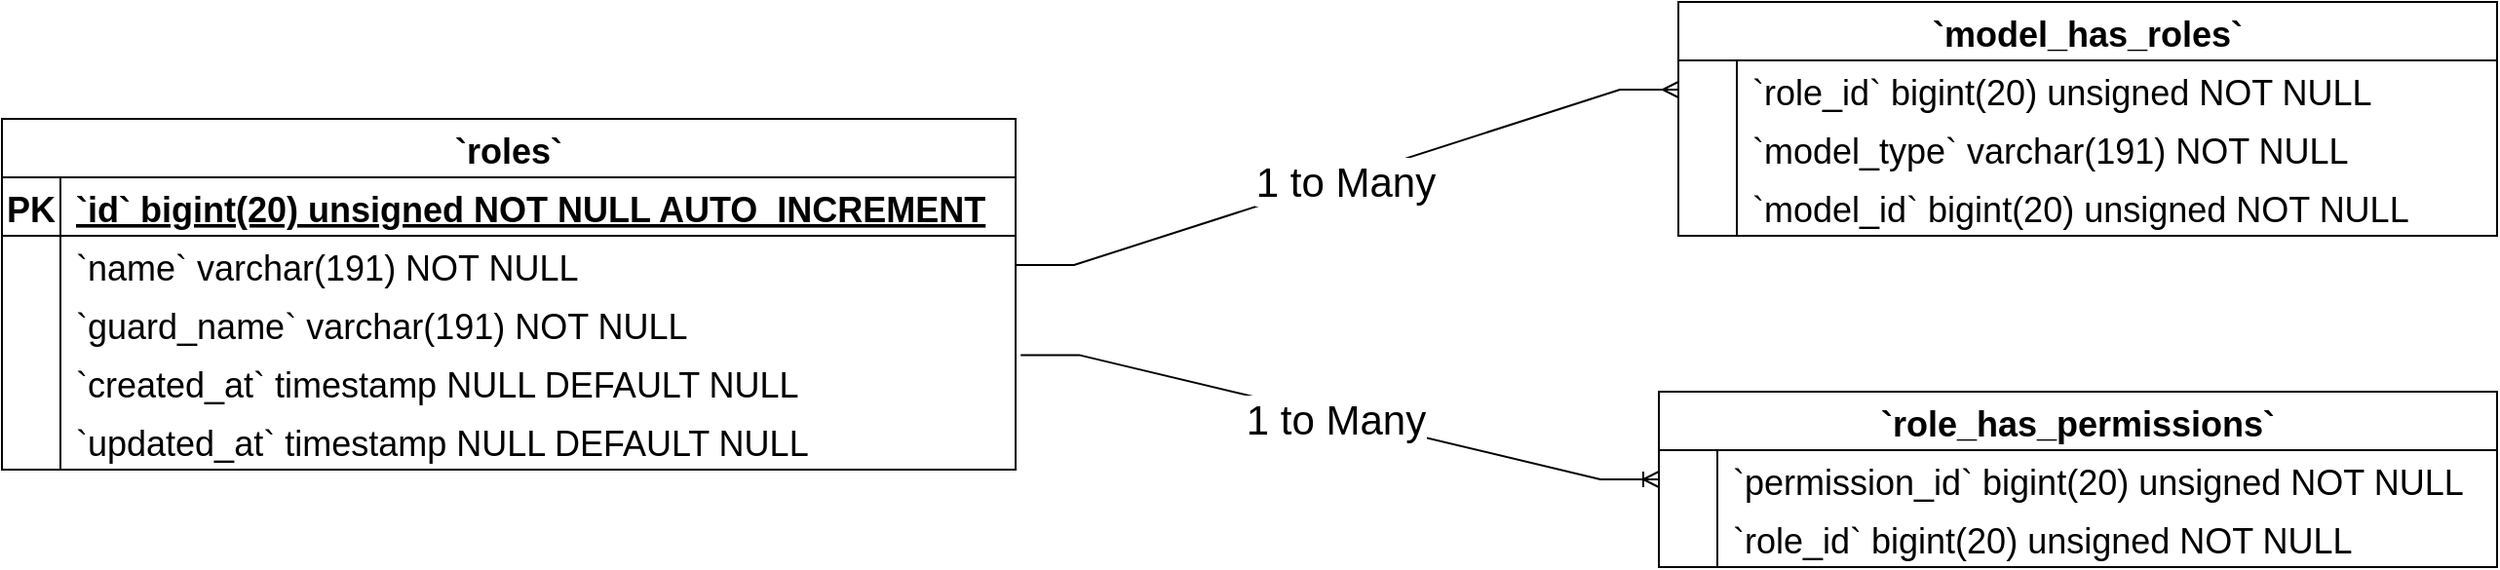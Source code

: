 <mxfile version="24.3.0" type="github">
  <diagram name="Page-1" id="-nVl9dI_bSRltQV4j710">
    <mxGraphModel dx="1900" dy="557" grid="1" gridSize="10" guides="1" tooltips="1" connect="1" arrows="1" fold="1" page="1" pageScale="1" pageWidth="850" pageHeight="1100" math="0" shadow="0">
      <root>
        <mxCell id="0" />
        <mxCell id="1" parent="0" />
        <mxCell id="IKZf5ahp8PCbgs2D7Txt-1" value="`roles`" style="shape=table;startSize=30;container=1;collapsible=1;childLayout=tableLayout;fixedRows=1;rowLines=0;fontStyle=1;align=center;resizeLast=1;fontSize=18;" parent="1" vertex="1">
          <mxGeometry x="-570" y="260" width="520" height="180" as="geometry" />
        </mxCell>
        <mxCell id="IKZf5ahp8PCbgs2D7Txt-2" value="" style="shape=tableRow;horizontal=0;startSize=0;swimlaneHead=0;swimlaneBody=0;fillColor=none;collapsible=0;dropTarget=0;points=[[0,0.5],[1,0.5]];portConstraint=eastwest;strokeColor=inherit;top=0;left=0;right=0;bottom=1;fontSize=18;" parent="IKZf5ahp8PCbgs2D7Txt-1" vertex="1">
          <mxGeometry y="30" width="520" height="30" as="geometry" />
        </mxCell>
        <mxCell id="IKZf5ahp8PCbgs2D7Txt-3" value="PK" style="shape=partialRectangle;overflow=hidden;connectable=0;fillColor=none;strokeColor=inherit;top=0;left=0;bottom=0;right=0;fontStyle=1;fontSize=18;" parent="IKZf5ahp8PCbgs2D7Txt-2" vertex="1">
          <mxGeometry width="30" height="30" as="geometry">
            <mxRectangle width="30" height="30" as="alternateBounds" />
          </mxGeometry>
        </mxCell>
        <mxCell id="IKZf5ahp8PCbgs2D7Txt-4" value="`id` bigint(20) unsigned NOT NULL AUTO_INCREMENT" style="shape=partialRectangle;overflow=hidden;connectable=0;fillColor=none;align=left;strokeColor=inherit;top=0;left=0;bottom=0;right=0;spacingLeft=6;fontStyle=5;fontSize=18;" parent="IKZf5ahp8PCbgs2D7Txt-2" vertex="1">
          <mxGeometry x="30" width="490" height="30" as="geometry">
            <mxRectangle width="490" height="30" as="alternateBounds" />
          </mxGeometry>
        </mxCell>
        <mxCell id="IKZf5ahp8PCbgs2D7Txt-5" value="" style="shape=tableRow;horizontal=0;startSize=0;swimlaneHead=0;swimlaneBody=0;fillColor=none;collapsible=0;dropTarget=0;points=[[0,0.5],[1,0.5]];portConstraint=eastwest;strokeColor=inherit;top=0;left=0;right=0;bottom=0;fontSize=18;" parent="IKZf5ahp8PCbgs2D7Txt-1" vertex="1">
          <mxGeometry y="60" width="520" height="30" as="geometry" />
        </mxCell>
        <mxCell id="IKZf5ahp8PCbgs2D7Txt-6" value="" style="shape=partialRectangle;overflow=hidden;connectable=0;fillColor=none;strokeColor=inherit;top=0;left=0;bottom=0;right=0;fontSize=18;" parent="IKZf5ahp8PCbgs2D7Txt-5" vertex="1">
          <mxGeometry width="30" height="30" as="geometry">
            <mxRectangle width="30" height="30" as="alternateBounds" />
          </mxGeometry>
        </mxCell>
        <mxCell id="IKZf5ahp8PCbgs2D7Txt-7" value="`name` varchar(191) NOT NULL" style="shape=partialRectangle;overflow=hidden;connectable=0;fillColor=none;align=left;strokeColor=inherit;top=0;left=0;bottom=0;right=0;spacingLeft=6;fontSize=18;" parent="IKZf5ahp8PCbgs2D7Txt-5" vertex="1">
          <mxGeometry x="30" width="490" height="30" as="geometry">
            <mxRectangle width="490" height="30" as="alternateBounds" />
          </mxGeometry>
        </mxCell>
        <mxCell id="IKZf5ahp8PCbgs2D7Txt-8" value="" style="shape=tableRow;horizontal=0;startSize=0;swimlaneHead=0;swimlaneBody=0;fillColor=none;collapsible=0;dropTarget=0;points=[[0,0.5],[1,0.5]];portConstraint=eastwest;strokeColor=inherit;top=0;left=0;right=0;bottom=0;fontSize=18;" parent="IKZf5ahp8PCbgs2D7Txt-1" vertex="1">
          <mxGeometry y="90" width="520" height="30" as="geometry" />
        </mxCell>
        <mxCell id="IKZf5ahp8PCbgs2D7Txt-9" value="" style="shape=partialRectangle;overflow=hidden;connectable=0;fillColor=none;strokeColor=inherit;top=0;left=0;bottom=0;right=0;fontSize=18;" parent="IKZf5ahp8PCbgs2D7Txt-8" vertex="1">
          <mxGeometry width="30" height="30" as="geometry">
            <mxRectangle width="30" height="30" as="alternateBounds" />
          </mxGeometry>
        </mxCell>
        <mxCell id="IKZf5ahp8PCbgs2D7Txt-10" value="`guard_name` varchar(191) NOT NULL" style="shape=partialRectangle;overflow=hidden;connectable=0;fillColor=none;align=left;strokeColor=inherit;top=0;left=0;bottom=0;right=0;spacingLeft=6;fontSize=18;" parent="IKZf5ahp8PCbgs2D7Txt-8" vertex="1">
          <mxGeometry x="30" width="490" height="30" as="geometry">
            <mxRectangle width="490" height="30" as="alternateBounds" />
          </mxGeometry>
        </mxCell>
        <mxCell id="IKZf5ahp8PCbgs2D7Txt-11" value="" style="shape=tableRow;horizontal=0;startSize=0;swimlaneHead=0;swimlaneBody=0;fillColor=none;collapsible=0;dropTarget=0;points=[[0,0.5],[1,0.5]];portConstraint=eastwest;strokeColor=inherit;top=0;left=0;right=0;bottom=0;fontSize=18;" parent="IKZf5ahp8PCbgs2D7Txt-1" vertex="1">
          <mxGeometry y="120" width="520" height="30" as="geometry" />
        </mxCell>
        <mxCell id="IKZf5ahp8PCbgs2D7Txt-12" value="" style="shape=partialRectangle;overflow=hidden;connectable=0;fillColor=none;strokeColor=inherit;top=0;left=0;bottom=0;right=0;fontSize=18;" parent="IKZf5ahp8PCbgs2D7Txt-11" vertex="1">
          <mxGeometry width="30" height="30" as="geometry">
            <mxRectangle width="30" height="30" as="alternateBounds" />
          </mxGeometry>
        </mxCell>
        <mxCell id="IKZf5ahp8PCbgs2D7Txt-13" value="`created_at` timestamp NULL DEFAULT NULL" style="shape=partialRectangle;overflow=hidden;connectable=0;fillColor=none;align=left;strokeColor=inherit;top=0;left=0;bottom=0;right=0;spacingLeft=6;fontSize=18;" parent="IKZf5ahp8PCbgs2D7Txt-11" vertex="1">
          <mxGeometry x="30" width="490" height="30" as="geometry">
            <mxRectangle width="490" height="30" as="alternateBounds" />
          </mxGeometry>
        </mxCell>
        <mxCell id="IKZf5ahp8PCbgs2D7Txt-14" value="" style="shape=tableRow;horizontal=0;startSize=0;swimlaneHead=0;swimlaneBody=0;fillColor=none;collapsible=0;dropTarget=0;points=[[0,0.5],[1,0.5]];portConstraint=eastwest;strokeColor=inherit;top=0;left=0;right=0;bottom=0;fontSize=18;" parent="IKZf5ahp8PCbgs2D7Txt-1" vertex="1">
          <mxGeometry y="150" width="520" height="30" as="geometry" />
        </mxCell>
        <mxCell id="IKZf5ahp8PCbgs2D7Txt-15" value="" style="shape=partialRectangle;overflow=hidden;connectable=0;fillColor=none;strokeColor=inherit;top=0;left=0;bottom=0;right=0;fontSize=18;" parent="IKZf5ahp8PCbgs2D7Txt-14" vertex="1">
          <mxGeometry width="30" height="30" as="geometry">
            <mxRectangle width="30" height="30" as="alternateBounds" />
          </mxGeometry>
        </mxCell>
        <mxCell id="IKZf5ahp8PCbgs2D7Txt-16" value="`updated_at` timestamp NULL DEFAULT NULL" style="shape=partialRectangle;overflow=hidden;connectable=0;fillColor=none;align=left;strokeColor=inherit;top=0;left=0;bottom=0;right=0;spacingLeft=6;fontSize=18;" parent="IKZf5ahp8PCbgs2D7Txt-14" vertex="1">
          <mxGeometry x="30" width="490" height="30" as="geometry">
            <mxRectangle width="490" height="30" as="alternateBounds" />
          </mxGeometry>
        </mxCell>
        <mxCell id="IKZf5ahp8PCbgs2D7Txt-17" value="`model_has_roles`" style="shape=table;startSize=30;container=1;collapsible=1;childLayout=tableLayout;fixedRows=1;rowLines=0;fontStyle=1;align=center;resizeLast=1;fontSize=18;" parent="1" vertex="1">
          <mxGeometry x="290" y="200" width="420" height="120" as="geometry" />
        </mxCell>
        <mxCell id="IKZf5ahp8PCbgs2D7Txt-18" value="" style="shape=tableRow;horizontal=0;startSize=0;swimlaneHead=0;swimlaneBody=0;fillColor=none;collapsible=0;dropTarget=0;points=[[0,0.5],[1,0.5]];portConstraint=eastwest;strokeColor=inherit;top=0;left=0;right=0;bottom=0;fontSize=18;" parent="IKZf5ahp8PCbgs2D7Txt-17" vertex="1">
          <mxGeometry y="30" width="420" height="30" as="geometry" />
        </mxCell>
        <mxCell id="IKZf5ahp8PCbgs2D7Txt-19" value="" style="shape=partialRectangle;overflow=hidden;connectable=0;fillColor=none;strokeColor=inherit;top=0;left=0;bottom=0;right=0;fontSize=18;" parent="IKZf5ahp8PCbgs2D7Txt-18" vertex="1">
          <mxGeometry width="30" height="30" as="geometry">
            <mxRectangle width="30" height="30" as="alternateBounds" />
          </mxGeometry>
        </mxCell>
        <mxCell id="IKZf5ahp8PCbgs2D7Txt-20" value="`role_id` bigint(20) unsigned NOT NULL" style="shape=partialRectangle;overflow=hidden;connectable=0;fillColor=none;align=left;strokeColor=inherit;top=0;left=0;bottom=0;right=0;spacingLeft=6;fontSize=18;" parent="IKZf5ahp8PCbgs2D7Txt-18" vertex="1">
          <mxGeometry x="30" width="390" height="30" as="geometry">
            <mxRectangle width="390" height="30" as="alternateBounds" />
          </mxGeometry>
        </mxCell>
        <mxCell id="IKZf5ahp8PCbgs2D7Txt-21" value="" style="shape=tableRow;horizontal=0;startSize=0;swimlaneHead=0;swimlaneBody=0;fillColor=none;collapsible=0;dropTarget=0;points=[[0,0.5],[1,0.5]];portConstraint=eastwest;strokeColor=inherit;top=0;left=0;right=0;bottom=0;fontSize=18;" parent="IKZf5ahp8PCbgs2D7Txt-17" vertex="1">
          <mxGeometry y="60" width="420" height="30" as="geometry" />
        </mxCell>
        <mxCell id="IKZf5ahp8PCbgs2D7Txt-22" value="" style="shape=partialRectangle;overflow=hidden;connectable=0;fillColor=none;strokeColor=inherit;top=0;left=0;bottom=0;right=0;fontSize=18;" parent="IKZf5ahp8PCbgs2D7Txt-21" vertex="1">
          <mxGeometry width="30" height="30" as="geometry">
            <mxRectangle width="30" height="30" as="alternateBounds" />
          </mxGeometry>
        </mxCell>
        <mxCell id="IKZf5ahp8PCbgs2D7Txt-23" value="`model_type` varchar(191) NOT NULL" style="shape=partialRectangle;overflow=hidden;connectable=0;fillColor=none;align=left;strokeColor=inherit;top=0;left=0;bottom=0;right=0;spacingLeft=6;fontSize=18;" parent="IKZf5ahp8PCbgs2D7Txt-21" vertex="1">
          <mxGeometry x="30" width="390" height="30" as="geometry">
            <mxRectangle width="390" height="30" as="alternateBounds" />
          </mxGeometry>
        </mxCell>
        <mxCell id="IKZf5ahp8PCbgs2D7Txt-24" value="" style="shape=tableRow;horizontal=0;startSize=0;swimlaneHead=0;swimlaneBody=0;fillColor=none;collapsible=0;dropTarget=0;points=[[0,0.5],[1,0.5]];portConstraint=eastwest;strokeColor=inherit;top=0;left=0;right=0;bottom=0;fontSize=18;" parent="IKZf5ahp8PCbgs2D7Txt-17" vertex="1">
          <mxGeometry y="90" width="420" height="30" as="geometry" />
        </mxCell>
        <mxCell id="IKZf5ahp8PCbgs2D7Txt-25" value="" style="shape=partialRectangle;overflow=hidden;connectable=0;fillColor=none;strokeColor=inherit;top=0;left=0;bottom=0;right=0;fontSize=18;" parent="IKZf5ahp8PCbgs2D7Txt-24" vertex="1">
          <mxGeometry width="30" height="30" as="geometry">
            <mxRectangle width="30" height="30" as="alternateBounds" />
          </mxGeometry>
        </mxCell>
        <mxCell id="IKZf5ahp8PCbgs2D7Txt-26" value="`model_id` bigint(20) unsigned NOT NULL" style="shape=partialRectangle;overflow=hidden;connectable=0;fillColor=none;align=left;strokeColor=inherit;top=0;left=0;bottom=0;right=0;spacingLeft=6;fontSize=18;" parent="IKZf5ahp8PCbgs2D7Txt-24" vertex="1">
          <mxGeometry x="30" width="390" height="30" as="geometry">
            <mxRectangle width="390" height="30" as="alternateBounds" />
          </mxGeometry>
        </mxCell>
        <mxCell id="IKZf5ahp8PCbgs2D7Txt-27" value="`role_has_permissions`" style="shape=table;startSize=30;container=1;collapsible=1;childLayout=tableLayout;fixedRows=1;rowLines=0;fontStyle=1;align=center;resizeLast=1;fontSize=18;" parent="1" vertex="1">
          <mxGeometry x="280" y="400" width="430" height="90" as="geometry" />
        </mxCell>
        <mxCell id="IKZf5ahp8PCbgs2D7Txt-28" value="" style="shape=tableRow;horizontal=0;startSize=0;swimlaneHead=0;swimlaneBody=0;fillColor=none;collapsible=0;dropTarget=0;points=[[0,0.5],[1,0.5]];portConstraint=eastwest;strokeColor=inherit;top=0;left=0;right=0;bottom=0;fontSize=18;" parent="IKZf5ahp8PCbgs2D7Txt-27" vertex="1">
          <mxGeometry y="30" width="430" height="30" as="geometry" />
        </mxCell>
        <mxCell id="IKZf5ahp8PCbgs2D7Txt-29" value="" style="shape=partialRectangle;overflow=hidden;connectable=0;fillColor=none;strokeColor=inherit;top=0;left=0;bottom=0;right=0;fontSize=18;" parent="IKZf5ahp8PCbgs2D7Txt-28" vertex="1">
          <mxGeometry width="30" height="30" as="geometry">
            <mxRectangle width="30" height="30" as="alternateBounds" />
          </mxGeometry>
        </mxCell>
        <mxCell id="IKZf5ahp8PCbgs2D7Txt-30" value="`permission_id` bigint(20) unsigned NOT NULL" style="shape=partialRectangle;overflow=hidden;connectable=0;fillColor=none;align=left;strokeColor=inherit;top=0;left=0;bottom=0;right=0;spacingLeft=6;fontSize=18;" parent="IKZf5ahp8PCbgs2D7Txt-28" vertex="1">
          <mxGeometry x="30" width="400" height="30" as="geometry">
            <mxRectangle width="400" height="30" as="alternateBounds" />
          </mxGeometry>
        </mxCell>
        <mxCell id="IKZf5ahp8PCbgs2D7Txt-31" value="" style="shape=tableRow;horizontal=0;startSize=0;swimlaneHead=0;swimlaneBody=0;fillColor=none;collapsible=0;dropTarget=0;points=[[0,0.5],[1,0.5]];portConstraint=eastwest;strokeColor=inherit;top=0;left=0;right=0;bottom=0;fontSize=18;" parent="IKZf5ahp8PCbgs2D7Txt-27" vertex="1">
          <mxGeometry y="60" width="430" height="30" as="geometry" />
        </mxCell>
        <mxCell id="IKZf5ahp8PCbgs2D7Txt-32" value="" style="shape=partialRectangle;overflow=hidden;connectable=0;fillColor=none;strokeColor=inherit;top=0;left=0;bottom=0;right=0;fontSize=18;" parent="IKZf5ahp8PCbgs2D7Txt-31" vertex="1">
          <mxGeometry width="30" height="30" as="geometry">
            <mxRectangle width="30" height="30" as="alternateBounds" />
          </mxGeometry>
        </mxCell>
        <mxCell id="IKZf5ahp8PCbgs2D7Txt-33" value="`role_id` bigint(20) unsigned NOT NULL" style="shape=partialRectangle;overflow=hidden;connectable=0;fillColor=none;align=left;strokeColor=inherit;top=0;left=0;bottom=0;right=0;spacingLeft=6;fontSize=18;" parent="IKZf5ahp8PCbgs2D7Txt-31" vertex="1">
          <mxGeometry x="30" width="400" height="30" as="geometry">
            <mxRectangle width="400" height="30" as="alternateBounds" />
          </mxGeometry>
        </mxCell>
        <mxCell id="IKZf5ahp8PCbgs2D7Txt-38" value="" style="edgeStyle=entityRelationEdgeStyle;fontSize=12;html=1;endArrow=ERoneToMany;rounded=0;entryX=0;entryY=0.5;entryDx=0;entryDy=0;exitX=1.005;exitY=0.04;exitDx=0;exitDy=0;exitPerimeter=0;" parent="1" source="IKZf5ahp8PCbgs2D7Txt-11" target="IKZf5ahp8PCbgs2D7Txt-28" edge="1">
          <mxGeometry width="100" height="100" relative="1" as="geometry">
            <mxPoint x="70" y="540" as="sourcePoint" />
            <mxPoint x="170" y="440" as="targetPoint" />
          </mxGeometry>
        </mxCell>
        <mxCell id="IKZf5ahp8PCbgs2D7Txt-39" value="&lt;font style=&quot;font-size: 21px;&quot;&gt;1 to Many&lt;/font&gt;" style="edgeLabel;html=1;align=center;verticalAlign=middle;resizable=0;points=[];" parent="IKZf5ahp8PCbgs2D7Txt-38" vertex="1" connectable="0">
          <mxGeometry x="-0.005" y="-1" relative="1" as="geometry">
            <mxPoint x="-1" as="offset" />
          </mxGeometry>
        </mxCell>
        <mxCell id="IKZf5ahp8PCbgs2D7Txt-40" value="" style="edgeStyle=entityRelationEdgeStyle;fontSize=12;html=1;endArrow=ERmany;rounded=0;entryX=0;entryY=0.5;entryDx=0;entryDy=0;exitX=1;exitY=0.5;exitDx=0;exitDy=0;endFill=0;" parent="1" source="IKZf5ahp8PCbgs2D7Txt-5" target="IKZf5ahp8PCbgs2D7Txt-18" edge="1">
          <mxGeometry width="100" height="100" relative="1" as="geometry">
            <mxPoint x="-37" y="391" as="sourcePoint" />
            <mxPoint x="290" y="455" as="targetPoint" />
          </mxGeometry>
        </mxCell>
        <mxCell id="IKZf5ahp8PCbgs2D7Txt-41" value="&lt;font style=&quot;font-size: 21px;&quot;&gt;1 to Many&lt;/font&gt;" style="edgeLabel;html=1;align=center;verticalAlign=middle;resizable=0;points=[];" parent="IKZf5ahp8PCbgs2D7Txt-40" vertex="1" connectable="0">
          <mxGeometry x="-0.005" y="-1" relative="1" as="geometry">
            <mxPoint x="-1" as="offset" />
          </mxGeometry>
        </mxCell>
      </root>
    </mxGraphModel>
  </diagram>
</mxfile>
